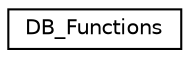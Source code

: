 digraph "Graphical Class Hierarchy"
{
  edge [fontname="Helvetica",fontsize="10",labelfontname="Helvetica",labelfontsize="10"];
  node [fontname="Helvetica",fontsize="10",shape=record];
  rankdir="LR";
  Node1 [label="DB_Functions",height=0.2,width=0.4,color="black", fillcolor="white", style="filled",URL="$class_d_b___functions.html"];
}
